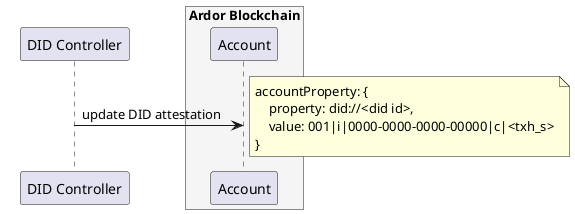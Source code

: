 @startuml
skinparam BoxPadding 15
skinparam ParticipantPadding 15


participant "DID Controller" as DCR
box "Ardor Blockchain" #WhiteSmoke
    participant "Account" as ATTE
end box


DCR -> ATTE: update DID attestation
note right
    accountProperty: {
        property: did://<did id>,
        value: 001|i|0000-0000-0000-00000|c|<txh_s>
    }
end note


@enduml